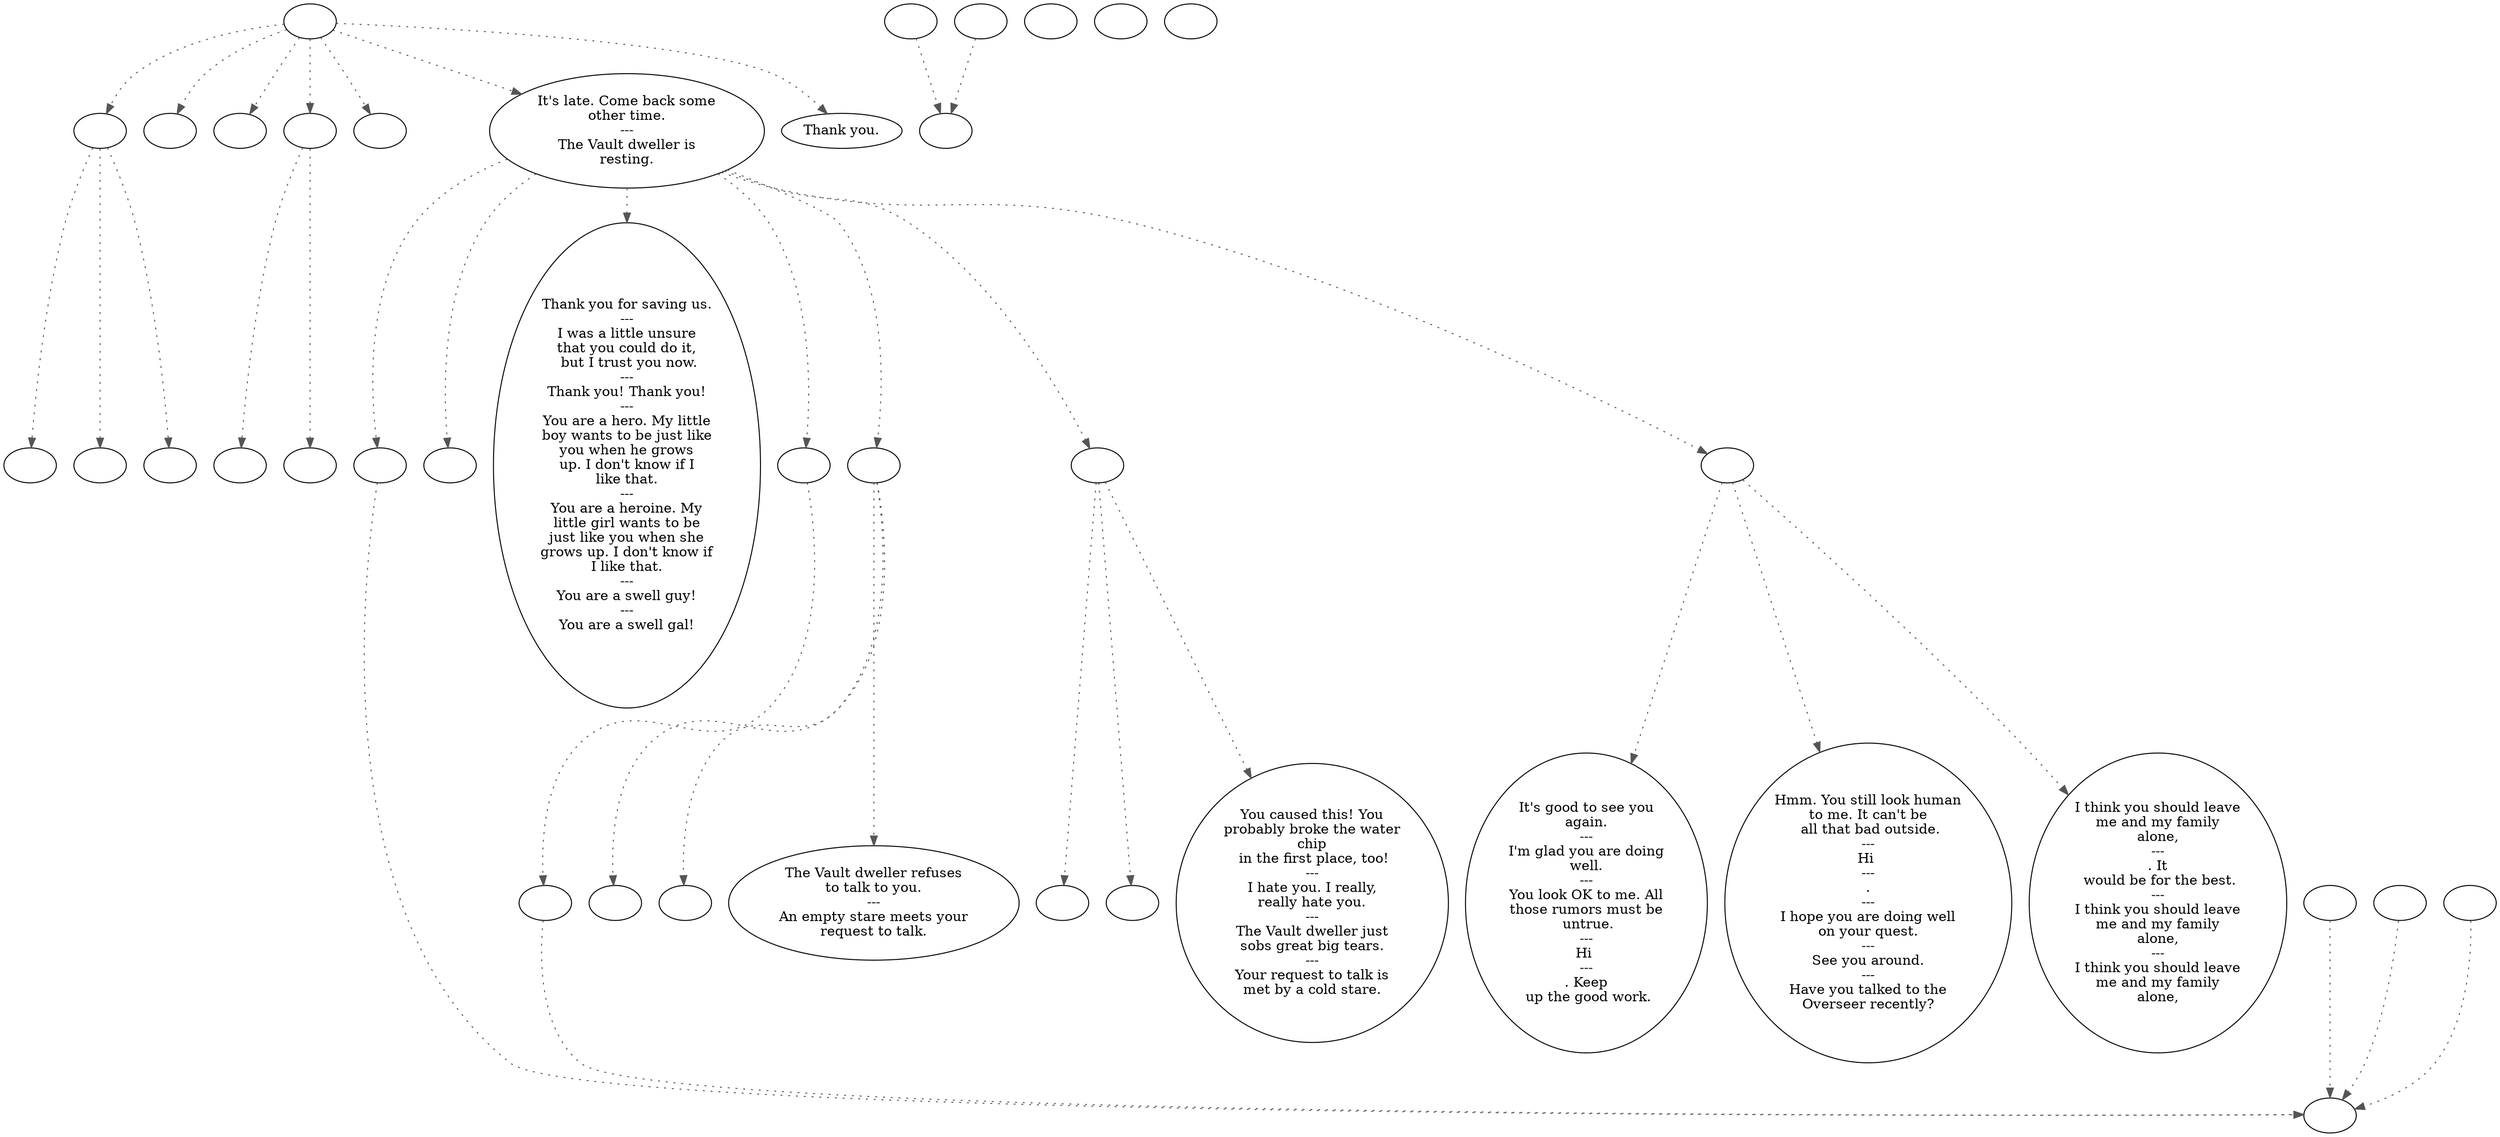 digraph GENVAULT {
  "start" [style=filled       fillcolor="#FFFFFF"       color="#000000"]
  "start" -> "critter_p_proc" [style=dotted color="#555555"]
  "start" -> "damage_p_proc" [style=dotted color="#555555"]
  "start" -> "destroy_p_proc" [style=dotted color="#555555"]
  "start" -> "map_enter_p_proc" [style=dotted color="#555555"]
  "start" -> "pickup_p_proc" [style=dotted color="#555555"]
  "start" -> "talk_p_proc" [style=dotted color="#555555"]
  "start" -> "timed_event_p_proc" [style=dotted color="#555555"]
  "start" [label=""]
  "critter_p_proc" [style=filled       fillcolor="#FFFFFF"       color="#000000"]
  "critter_p_proc" -> "flee_dude" [style=dotted color="#555555"]
  "critter_p_proc" -> "get_rations" [style=dotted color="#555555"]
  "critter_p_proc" -> "sleeping" [style=dotted color="#555555"]
  "critter_p_proc" [label=""]
  "damage_p_proc" [style=filled       fillcolor="#FFFFFF"       color="#000000"]
  "damage_p_proc" [label=""]
  "destroy_p_proc" [style=filled       fillcolor="#FFFFFF"       color="#000000"]
  "destroy_p_proc" [label=""]
  "map_enter_p_proc" [style=filled       fillcolor="#FFFFFF"       color="#000000"]
  "map_enter_p_proc" -> "set_ration_tile" [style=dotted color="#555555"]
  "map_enter_p_proc" -> "set_sleep_tile" [style=dotted color="#555555"]
  "map_enter_p_proc" [label=""]
  "pickup_p_proc" [style=filled       fillcolor="#FFFFFF"       color="#000000"]
  "pickup_p_proc" [label=""]
  "talk_p_proc" [style=filled       fillcolor="#FFFFFF"       color="#000000"]
  "talk_p_proc" -> "get_reaction" [style=dotted color="#555555"]
  "talk_p_proc" -> "Vault00" [style=dotted color="#555555"]
  "talk_p_proc" -> "Vault01" [style=dotted color="#555555"]
  "talk_p_proc" -> "Vault02" [style=dotted color="#555555"]
  "talk_p_proc" -> "Vault00b" [style=dotted color="#555555"]
  "talk_p_proc" -> "Vault00c" [style=dotted color="#555555"]
  "talk_p_proc" -> "Vault00a" [style=dotted color="#555555"]
  "talk_p_proc" [label="It's late. Come back some\nother time.\n---\nThe Vault dweller is\nresting."]
  "timed_event_p_proc" [style=filled       fillcolor="#FFFFFF"       color="#000000"]
  "timed_event_p_proc" [label="Thank you."]
  "Vault00" [style=filled       fillcolor="#FFFFFF"       color="#000000"]
  "Vault00" [label=""]
  "Vault00a" [style=filled       fillcolor="#FFFFFF"       color="#000000"]
  "Vault00a" -> "Vault03" [style=dotted color="#555555"]
  "Vault00a" -> "Vault06" [style=dotted color="#555555"]
  "Vault00a" -> "Vault09" [style=dotted color="#555555"]
  "Vault00a" [label=""]
  "Vault00b" [style=filled       fillcolor="#FFFFFF"       color="#000000"]
  "Vault00b" -> "Vault04" [style=dotted color="#555555"]
  "Vault00b" -> "Vault07" [style=dotted color="#555555"]
  "Vault00b" -> "Vault10" [style=dotted color="#555555"]
  "Vault00b" [label=""]
  "Vault00c" [style=filled       fillcolor="#FFFFFF"       color="#000000"]
  "Vault00c" -> "Vault05" [style=dotted color="#555555"]
  "Vault00c" -> "Vault08" [style=dotted color="#555555"]
  "Vault00c" -> "Vault11" [style=dotted color="#555555"]
  "Vault00c" [label=""]
  "Vault01" [style=filled       fillcolor="#FFFFFF"       color="#000000"]
  "Vault01" [label="Thank you for saving us.\n---\nI was a little unsure\nthat you could do it,\n but I trust you now.\n---\nThank you! Thank you!\n---\nYou are a hero. My little\nboy wants to be just like\nyou when he grows\nup. I don't know if I\nlike that.\n---\nYou are a heroine. My\nlittle girl wants to be\njust like you when she\ngrows up. I don't know if\nI like that.\n---\nYou are a swell guy!\n---\nYou are a swell gal!"]
  "Vault02" [style=filled       fillcolor="#FFFFFF"       color="#000000"]
  "Vault02" -> "DownReact" [style=dotted color="#555555"]
  "Vault02" [label=""]
  "Vault03" [style=filled       fillcolor="#FFFFFF"       color="#000000"]
  "Vault03" [label="It's good to see you\nagain.\n---\nI'm glad you are doing\nwell.\n---\nYou look OK to me. All\nthose rumors must be\n untrue.\n---\nHi \n---\n. Keep\n up the good work."]
  "Vault04" [style=filled       fillcolor="#FFFFFF"       color="#000000"]
  "Vault04" [label=""]
  "Vault05" [style=filled       fillcolor="#FFFFFF"       color="#000000"]
  "Vault05" [label=""]
  "Vault06" [style=filled       fillcolor="#FFFFFF"       color="#000000"]
  "Vault06" [label="Hmm. You still look human\nto me. It can't be\n all that bad outside.\n---\nHi \n---\n.\n---\nI hope you are doing well\non your quest.\n---\nSee you around.\n---\nHave you talked to the\nOverseer recently?"]
  "Vault07" [style=filled       fillcolor="#FFFFFF"       color="#000000"]
  "Vault07" [label=""]
  "Vault08" [style=filled       fillcolor="#FFFFFF"       color="#000000"]
  "Vault08" [label=""]
  "Vault09" [style=filled       fillcolor="#FFFFFF"       color="#000000"]
  "Vault09" [label="I think you should leave\nme and my family\n alone, \n---\n. It\n would be for the best.\n---\nI think you should leave\nme and my family\n alone, \n---\nI think you should leave\nme and my family\n alone, "]
  "Vault10" [style=filled       fillcolor="#FFFFFF"       color="#000000"]
  "Vault10" [label="The Vault dweller refuses\nto talk to you.\n---\nAn empty stare meets your\nrequest to talk."]
  "Vault11" [style=filled       fillcolor="#FFFFFF"       color="#000000"]
  "Vault11" [label="You caused this! You\nprobably broke the water\nchip\n in the first place, too!\n---\nI hate you. I really,\nreally hate you.\n---\nThe Vault dweller just\nsobs great big tears.\n---\nYour request to talk is\nmet by a cold stare."]
  "flee_dude" [style=filled       fillcolor="#FFFFFF"       color="#000000"]
  "flee_dude" [label=""]
  "get_rations" [style=filled       fillcolor="#FFFFFF"       color="#000000"]
  "get_rations" [label=""]
  "set_ration_tile" [style=filled       fillcolor="#FFFFFF"       color="#000000"]
  "set_ration_tile" [label=""]
  "set_sleep_tile" [style=filled       fillcolor="#FFFFFF"       color="#000000"]
  "set_sleep_tile" [label=""]
  "sleeping" [style=filled       fillcolor="#FFFFFF"       color="#000000"]
  "sleeping" [label=""]
  "get_reaction" [style=filled       fillcolor="#FFFFFF"       color="#000000"]
  "get_reaction" -> "ReactToLevel" [style=dotted color="#555555"]
  "get_reaction" [label=""]
  "ReactToLevel" [style=filled       fillcolor="#FFFFFF"       color="#000000"]
  "ReactToLevel" [label=""]
  "LevelToReact" [style=filled       fillcolor="#FFFFFF"       color="#000000"]
  "LevelToReact" [label=""]
  "UpReact" [style=filled       fillcolor="#FFFFFF"       color="#000000"]
  "UpReact" -> "ReactToLevel" [style=dotted color="#555555"]
  "UpReact" [label=""]
  "DownReact" [style=filled       fillcolor="#FFFFFF"       color="#000000"]
  "DownReact" -> "ReactToLevel" [style=dotted color="#555555"]
  "DownReact" [label=""]
  "BottomReact" [style=filled       fillcolor="#FFFFFF"       color="#000000"]
  "BottomReact" [label=""]
  "TopReact" [style=filled       fillcolor="#FFFFFF"       color="#000000"]
  "TopReact" [label=""]
  "BigUpReact" [style=filled       fillcolor="#FFFFFF"       color="#000000"]
  "BigUpReact" -> "ReactToLevel" [style=dotted color="#555555"]
  "BigUpReact" [label=""]
  "BigDownReact" [style=filled       fillcolor="#FFFFFF"       color="#000000"]
  "BigDownReact" -> "ReactToLevel" [style=dotted color="#555555"]
  "BigDownReact" [label=""]
  "UpReactLevel" [style=filled       fillcolor="#FFFFFF"       color="#000000"]
  "UpReactLevel" -> "LevelToReact" [style=dotted color="#555555"]
  "UpReactLevel" [label=""]
  "DownReactLevel" [style=filled       fillcolor="#FFFFFF"       color="#000000"]
  "DownReactLevel" -> "LevelToReact" [style=dotted color="#555555"]
  "DownReactLevel" [label=""]
  "Goodbyes" [style=filled       fillcolor="#FFFFFF"       color="#000000"]
  "Goodbyes" [label=""]
}